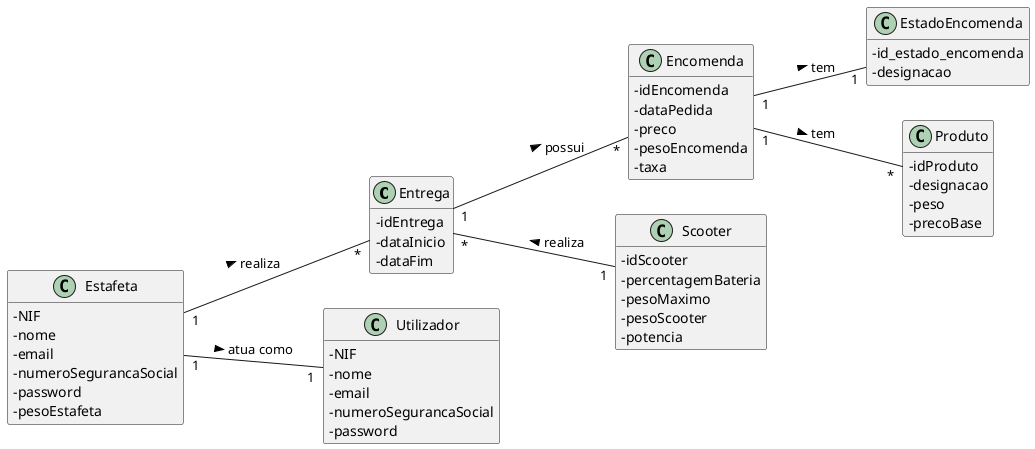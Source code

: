 @startuml
skinparam classAttributeIconSize 0
hide methods
left to right direction

class Entrega {
  -idEntrega
  -dataInicio
  -dataFim
}

class Encomenda {
  -idEncomenda
  -dataPedida
  -preco
  -pesoEncomenda
  -taxa
}

class Estafeta {
  -NIF
  -nome
  -email
  -numeroSegurancaSocial
  -password
  -pesoEstafeta
}

class Scooter {
  -idScooter
  -percentagemBateria
  -pesoMaximo
  -pesoScooter
  -potencia
}

class Utilizador {
  -NIF
  -nome
  -email
  -numeroSegurancaSocial
  -password
}

class EstadoEncomenda {
  -id_estado_encomenda
  -designacao
}

class Produto {
  -idProduto
  -designacao
  -peso
  -precoBase
}

Estafeta "1" -- "1" Utilizador: atua como >
Entrega "1" -- "*" Encomenda : possui >
Estafeta "1" -- "*" Entrega: realiza >
Entrega "*" -- "1" Scooter: realiza <
Encomenda "1" -- "*" Produto: tem >
Encomenda "1" -- "1" EstadoEncomenda : tem >

@enduml
